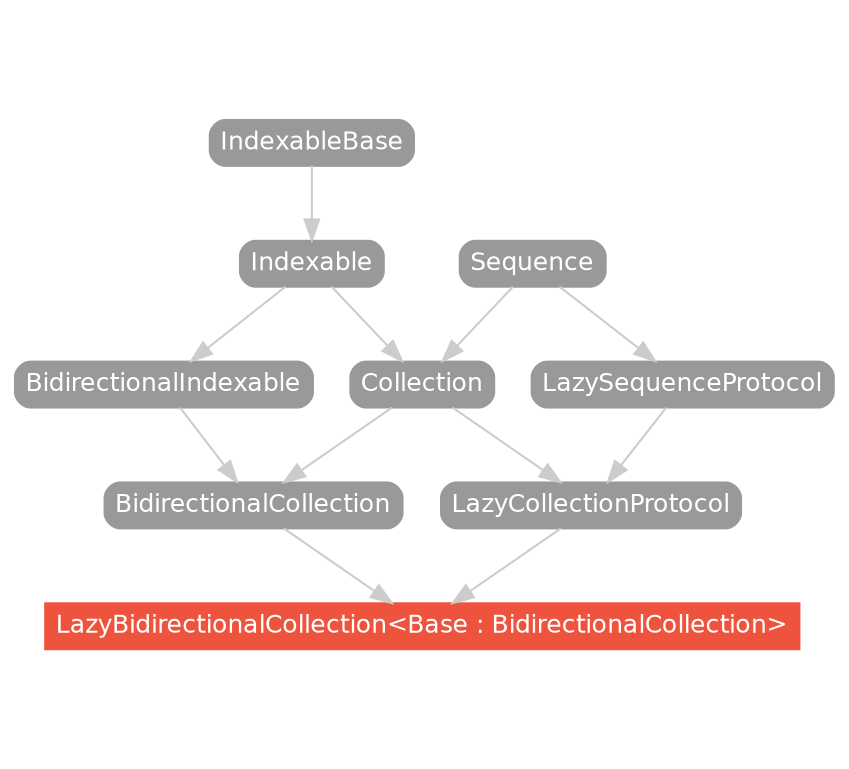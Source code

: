 strict digraph "LazyBidirectionalCollection<Base : BidirectionalCollection> - Type Hierarchy - SwiftDoc.org" {
    pad="0.1,0.8"
    node [shape=box, style="filled,rounded", color="#999999", fillcolor="#999999", fontcolor=white, fontname=Helvetica, fontnames="Helvetica,sansserif", fontsize=12, margin="0.07,0.05", height="0.3"]
    edge [color="#cccccc"]
    "BidirectionalCollection" [URL="/protocol/BidirectionalCollection/hierarchy/"]
    "BidirectionalIndexable" [URL="/protocol/BidirectionalIndexable/hierarchy/"]
    "Collection" [URL="/protocol/Collection/hierarchy/"]
    "Indexable" [URL="/protocol/Indexable/hierarchy/"]
    "IndexableBase" [URL="/protocol/IndexableBase/hierarchy/"]
    "LazyBidirectionalCollection<Base : BidirectionalCollection>" [URL="/type/LazyBidirectionalCollection/", style="filled", fillcolor="#ee543d", color="#ee543d"]
    "LazyCollectionProtocol" [URL="/protocol/LazyCollectionProtocol/hierarchy/"]
    "LazySequenceProtocol" [URL="/protocol/LazySequenceProtocol/hierarchy/"]
    "Sequence" [URL="/protocol/Sequence/hierarchy/"]    "LazyCollectionProtocol" -> "LazyBidirectionalCollection<Base : BidirectionalCollection>"
    "BidirectionalCollection" -> "LazyBidirectionalCollection<Base : BidirectionalCollection>"
    "Collection" -> "LazyCollectionProtocol"
    "LazySequenceProtocol" -> "LazyCollectionProtocol"
    "Indexable" -> "Collection"
    "Sequence" -> "Collection"
    "IndexableBase" -> "Indexable"
    "Sequence" -> "LazySequenceProtocol"
    "BidirectionalIndexable" -> "BidirectionalCollection"
    "Collection" -> "BidirectionalCollection"
    "Indexable" -> "BidirectionalIndexable"
    "IndexableBase" -> "Indexable"
    "Indexable" -> "Collection"
    "Sequence" -> "Collection"
    "IndexableBase" -> "Indexable"
    subgraph Types {
        rank = max; "LazyBidirectionalCollection<Base : BidirectionalCollection>";
    }
}
